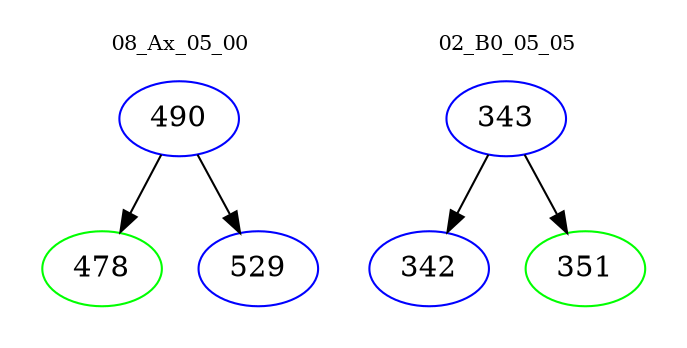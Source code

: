 digraph{
subgraph cluster_0 {
color = white
label = "08_Ax_05_00";
fontsize=10;
T0_490 [label="490", color="blue"]
T0_490 -> T0_478 [color="black"]
T0_478 [label="478", color="green"]
T0_490 -> T0_529 [color="black"]
T0_529 [label="529", color="blue"]
}
subgraph cluster_1 {
color = white
label = "02_B0_05_05";
fontsize=10;
T1_343 [label="343", color="blue"]
T1_343 -> T1_342 [color="black"]
T1_342 [label="342", color="blue"]
T1_343 -> T1_351 [color="black"]
T1_351 [label="351", color="green"]
}
}
